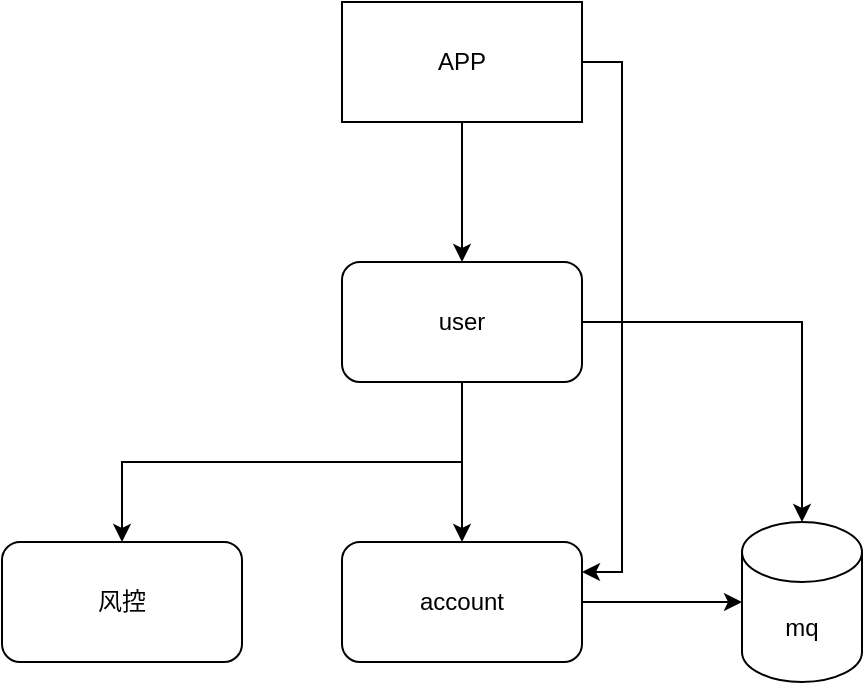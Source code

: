 <mxfile version="24.2.3" type="github">
  <diagram name="第 1 页" id="HJZZbbWwwr_45lJUhroJ">
    <mxGraphModel dx="1366" dy="749" grid="1" gridSize="10" guides="1" tooltips="1" connect="1" arrows="1" fold="1" page="1" pageScale="1" pageWidth="827" pageHeight="1169" math="0" shadow="0">
      <root>
        <mxCell id="0" />
        <mxCell id="1" parent="0" />
        <mxCell id="e0I3Ta8vUyWHO6xIood7-4" value="" style="edgeStyle=orthogonalEdgeStyle;rounded=0;orthogonalLoop=1;jettySize=auto;html=1;" edge="1" parent="1" source="e0I3Ta8vUyWHO6xIood7-2" target="e0I3Ta8vUyWHO6xIood7-3">
          <mxGeometry relative="1" as="geometry" />
        </mxCell>
        <mxCell id="e0I3Ta8vUyWHO6xIood7-11" value="" style="edgeStyle=orthogonalEdgeStyle;rounded=0;orthogonalLoop=1;jettySize=auto;html=1;" edge="1" parent="1" target="e0I3Ta8vUyWHO6xIood7-10">
          <mxGeometry relative="1" as="geometry">
            <mxPoint x="370" y="240" as="sourcePoint" />
            <Array as="points">
              <mxPoint x="370" y="280" />
              <mxPoint x="200" y="280" />
            </Array>
          </mxGeometry>
        </mxCell>
        <mxCell id="e0I3Ta8vUyWHO6xIood7-18" value="" style="edgeStyle=orthogonalEdgeStyle;rounded=0;orthogonalLoop=1;jettySize=auto;html=1;entryX=0.5;entryY=0;entryDx=0;entryDy=0;entryPerimeter=0;" edge="1" parent="1" source="e0I3Ta8vUyWHO6xIood7-2" target="e0I3Ta8vUyWHO6xIood7-7">
          <mxGeometry relative="1" as="geometry">
            <mxPoint x="510" y="210" as="targetPoint" />
          </mxGeometry>
        </mxCell>
        <mxCell id="e0I3Ta8vUyWHO6xIood7-2" value="user" style="rounded=1;whiteSpace=wrap;html=1;" vertex="1" parent="1">
          <mxGeometry x="310" y="180" width="120" height="60" as="geometry" />
        </mxCell>
        <mxCell id="e0I3Ta8vUyWHO6xIood7-6" value="" style="edgeStyle=orthogonalEdgeStyle;rounded=0;orthogonalLoop=1;jettySize=auto;html=1;" edge="1" parent="1" source="e0I3Ta8vUyWHO6xIood7-3">
          <mxGeometry relative="1" as="geometry">
            <mxPoint x="510" y="350" as="targetPoint" />
          </mxGeometry>
        </mxCell>
        <mxCell id="e0I3Ta8vUyWHO6xIood7-3" value="account" style="whiteSpace=wrap;html=1;rounded=1;" vertex="1" parent="1">
          <mxGeometry x="310" y="320" width="120" height="60" as="geometry" />
        </mxCell>
        <mxCell id="e0I3Ta8vUyWHO6xIood7-7" value="mq" style="shape=cylinder3;whiteSpace=wrap;html=1;boundedLbl=1;backgroundOutline=1;size=15;" vertex="1" parent="1">
          <mxGeometry x="510" y="310" width="60" height="80" as="geometry" />
        </mxCell>
        <mxCell id="e0I3Ta8vUyWHO6xIood7-10" value="风控" style="whiteSpace=wrap;html=1;rounded=1;" vertex="1" parent="1">
          <mxGeometry x="140" y="320" width="120" height="60" as="geometry" />
        </mxCell>
        <mxCell id="e0I3Ta8vUyWHO6xIood7-14" value="" style="edgeStyle=orthogonalEdgeStyle;rounded=0;orthogonalLoop=1;jettySize=auto;html=1;" edge="1" parent="1" source="e0I3Ta8vUyWHO6xIood7-13" target="e0I3Ta8vUyWHO6xIood7-2">
          <mxGeometry relative="1" as="geometry" />
        </mxCell>
        <mxCell id="e0I3Ta8vUyWHO6xIood7-16" value="" style="edgeStyle=orthogonalEdgeStyle;rounded=0;orthogonalLoop=1;jettySize=auto;html=1;entryX=1;entryY=0.25;entryDx=0;entryDy=0;exitX=1;exitY=0.5;exitDx=0;exitDy=0;" edge="1" parent="1" source="e0I3Ta8vUyWHO6xIood7-13" target="e0I3Ta8vUyWHO6xIood7-3">
          <mxGeometry relative="1" as="geometry">
            <mxPoint x="510" y="80" as="targetPoint" />
          </mxGeometry>
        </mxCell>
        <mxCell id="e0I3Ta8vUyWHO6xIood7-13" value="APP" style="rounded=0;whiteSpace=wrap;html=1;" vertex="1" parent="1">
          <mxGeometry x="310" y="50" width="120" height="60" as="geometry" />
        </mxCell>
      </root>
    </mxGraphModel>
  </diagram>
</mxfile>
